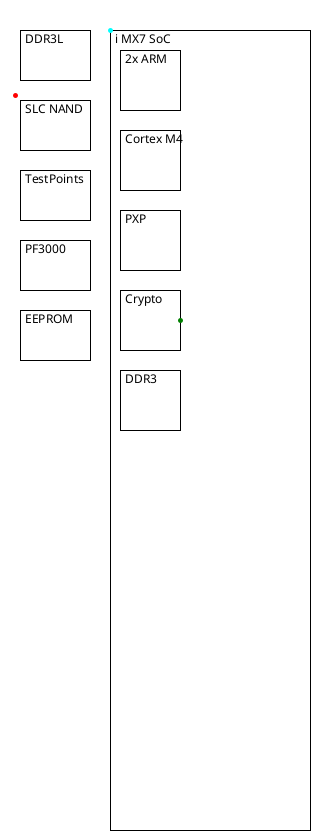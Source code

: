 {
  "sha1": "8y36t9d0cj5fevgts54dfc1och6lrg1",
  "insertion": {
    "when": "2024-05-30T20:48:21.550Z",
    "user": "plantuml@gmail.com"
  }
}
@startwire
*DDR3L [70x50]
*SLC_NAND [70x50]
*TestPoints [70x50]
*PF3000 [70x50]
*EEPROM [70x50]

--

*i_MX7_SoC [200x800]
	*2x_ARM [60x60]
	*Cortex_M4 [60x60]
	*PXP [60x60]
	*Crypto [60x60]
	*DDR3 [60x60]

spot SLC_NAND(-5, -5)
spot i_MX7_SoC.Crypto(100%, 50%) #green
spot i_MX7_SoC #00FFFF
	
@endwire
